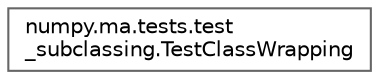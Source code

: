digraph "Graphical Class Hierarchy"
{
 // LATEX_PDF_SIZE
  bgcolor="transparent";
  edge [fontname=Helvetica,fontsize=10,labelfontname=Helvetica,labelfontsize=10];
  node [fontname=Helvetica,fontsize=10,shape=box,height=0.2,width=0.4];
  rankdir="LR";
  Node0 [id="Node000000",label="numpy.ma.tests.test\l_subclassing.TestClassWrapping",height=0.2,width=0.4,color="grey40", fillcolor="white", style="filled",URL="$df/dde/classnumpy_1_1ma_1_1tests_1_1test__subclassing_1_1TestClassWrapping.html",tooltip=" "];
}
